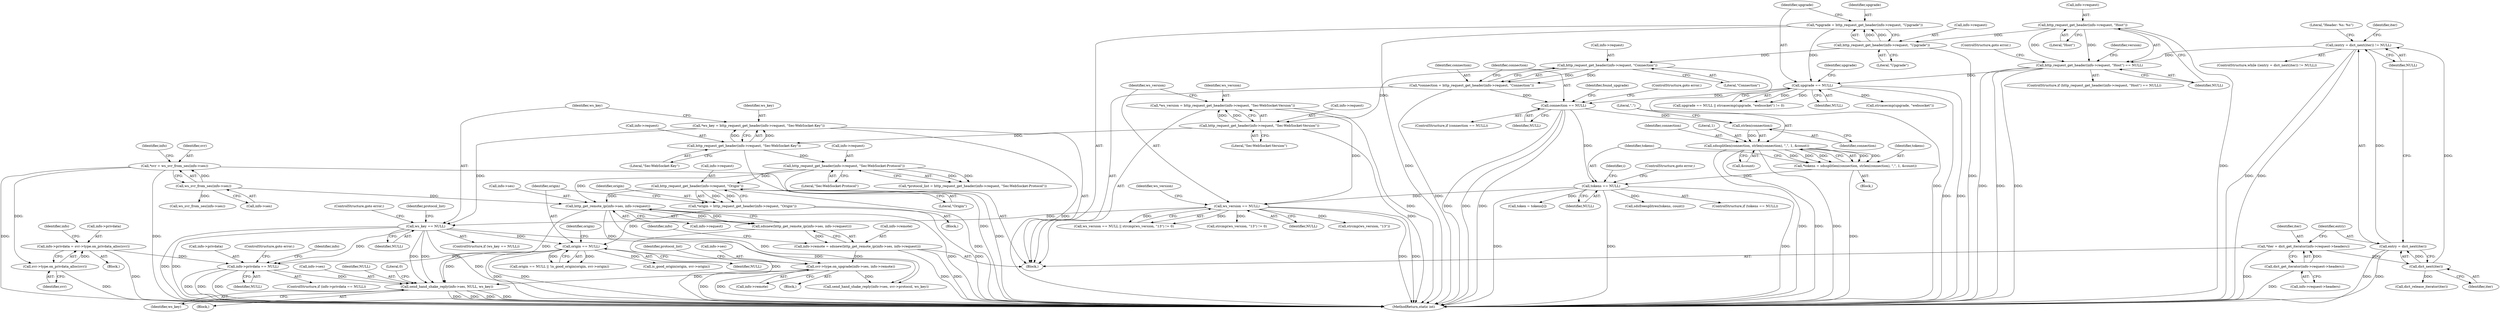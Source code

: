 digraph "1_viabtc_exchange_server_4a7c27bfe98f409623d4d857894d017ff0672cc9#diff-515c81af848352583bff286d6224875f_2@API" {
"1000459" [label="(Call,send_hand_shake_reply(info->ses, NULL, ws_key))"];
"1000439" [label="(Call,svr->type.on_upgrade(info->ses, info->remote))"];
"1000415" [label="(Call,http_get_remote_ip(info->ses, info->request))"];
"1000112" [label="(Call,ws_svr_from_ses(info->ses))"];
"1000368" [label="(Call,http_request_get_header(info->request, \"Origin\"))"];
"1000342" [label="(Call,http_request_get_header(info->request, \"Sec-WebSocket-Protocol\"))"];
"1000329" [label="(Call,http_request_get_header(info->request, \"Sec-WebSocket-Key\"))"];
"1000310" [label="(Call,http_request_get_header(info->request, \"Sec-WebSocket-Version\"))"];
"1000236" [label="(Call,http_request_get_header(info->request, \"Connection\"))"];
"1000217" [label="(Call,http_request_get_header(info->request, \"Upgrade\"))"];
"1000186" [label="(Call,http_request_get_header(info->request, \"Host\"))"];
"1000410" [label="(Call,info->remote = sdsnew(http_get_remote_ip(info->ses, info->request)))"];
"1000414" [label="(Call,sdsnew(http_get_remote_ip(info->ses, info->request)))"];
"1000375" [label="(Call,origin == NULL)"];
"1000366" [label="(Call,*origin = http_request_get_header(info->request, \"Origin\"))"];
"1000335" [label="(Call,ws_key == NULL)"];
"1000327" [label="(Call,*ws_key = http_request_get_header(info->request, \"Sec-WebSocket-Key\"))"];
"1000317" [label="(Call,ws_version == NULL)"];
"1000308" [label="(Call,*ws_version = http_request_get_header(info->request, \"Sec-WebSocket-Version\"))"];
"1000265" [label="(Call,tokens == NULL)"];
"1000254" [label="(Call,*tokens = sdssplitlen(connection, strlen(connection), \",\", 1, &count))"];
"1000256" [label="(Call,sdssplitlen(connection, strlen(connection), \",\", 1, &count))"];
"1000258" [label="(Call,strlen(connection))"];
"1000242" [label="(Call,connection == NULL)"];
"1000234" [label="(Call,*connection = http_request_get_header(info->request, \"Connection\"))"];
"1000224" [label="(Call,upgrade == NULL)"];
"1000215" [label="(Call,*upgrade = http_request_get_header(info->request, \"Upgrade\"))"];
"1000185" [label="(Call,http_request_get_header(info->request, \"Host\") == NULL)"];
"1000154" [label="(Call,(entry = dict_next(iter)) != NULL)"];
"1000155" [label="(Call,entry = dict_next(iter))"];
"1000157" [label="(Call,dict_next(iter))"];
"1000145" [label="(Call,*iter = dict_get_iterator(info->request->headers))"];
"1000147" [label="(Call,dict_get_iterator(info->request->headers))"];
"1000399" [label="(Call,info->privdata == NULL)"];
"1000392" [label="(Call,info->privdata = svr->type.on_privdata_alloc(svr))"];
"1000396" [label="(Call,svr->type.on_privdata_alloc(svr))"];
"1000110" [label="(Call,*svr = ws_svr_from_ses(info->ses))"];
"1000148" [label="(Call,info->request->headers)"];
"1000333" [label="(Literal,\"Sec-WebSocket-Key\")"];
"1000195" [label="(Identifier,version)"];
"1000217" [label="(Call,http_request_get_header(info->request, \"Upgrade\"))"];
"1000316" [label="(Call,ws_version == NULL || strcmp(ws_version, \"13\") != 0)"];
"1000185" [label="(Call,http_request_get_header(info->request, \"Host\") == NULL)"];
"1000440" [label="(Call,info->ses)"];
"1000369" [label="(Call,info->request)"];
"1000110" [label="(Call,*svr = ws_svr_from_ses(info->ses))"];
"1000155" [label="(Call,entry = dict_next(iter))"];
"1000320" [label="(Call,strcmp(ws_version, \"13\") != 0)"];
"1000328" [label="(Identifier,ws_key)"];
"1000346" [label="(Literal,\"Sec-WebSocket-Protocol\")"];
"1000218" [label="(Call,info->request)"];
"1000397" [label="(Identifier,svr)"];
"1000463" [label="(Identifier,NULL)"];
"1000317" [label="(Call,ws_version == NULL)"];
"1000259" [label="(Identifier,connection)"];
"1000377" [label="(Identifier,NULL)"];
"1000240" [label="(Literal,\"Connection\")"];
"1000186" [label="(Call,http_request_get_header(info->request, \"Host\"))"];
"1000374" [label="(Call,origin == NULL || !is_good_origin(origin, svr->origin))"];
"1000410" [label="(Call,info->remote = sdsnew(http_get_remote_ip(info->ses, info->request)))"];
"1000334" [label="(ControlStructure,if (ws_key == NULL))"];
"1000281" [label="(Call,token = tokens[i])"];
"1000272" [label="(Identifier,i)"];
"1000404" [label="(ControlStructure,goto error;)"];
"1000329" [label="(Call,http_request_get_header(info->request, \"Sec-WebSocket-Key\"))"];
"1000392" [label="(Call,info->privdata = svr->type.on_privdata_alloc(svr))"];
"1000407" [label="(Identifier,info)"];
"1000375" [label="(Call,origin == NULL)"];
"1000191" [label="(Identifier,NULL)"];
"1000147" [label="(Call,dict_get_iterator(info->request->headers))"];
"1000157" [label="(Call,dict_next(iter))"];
"1000300" [label="(Call,sdsfreesplitres(tokens, count))"];
"1000154" [label="(Call,(entry = dict_next(iter)) != NULL)"];
"1000464" [label="(Identifier,ws_key)"];
"1000458" [label="(Block,)"];
"1000368" [label="(Call,http_request_get_header(info->request, \"Origin\"))"];
"1000447" [label="(Identifier,protocol_list)"];
"1000336" [label="(Identifier,ws_key)"];
"1000190" [label="(Literal,\"Host\")"];
"1000254" [label="(Call,*tokens = sdssplitlen(connection, strlen(connection), \",\", 1, &count))"];
"1000321" [label="(Call,strcmp(ws_version, \"13\"))"];
"1000401" [label="(Identifier,info)"];
"1000466" [label="(Literal,0)"];
"1000236" [label="(Call,http_request_get_header(info->request, \"Connection\"))"];
"1000367" [label="(Identifier,origin)"];
"1000342" [label="(Call,http_request_get_header(info->request, \"Sec-WebSocket-Protocol\"))"];
"1000113" [label="(Call,info->ses)"];
"1000225" [label="(Identifier,upgrade)"];
"1000366" [label="(Call,*origin = http_request_get_header(info->request, \"Origin\"))"];
"1000162" [label="(Literal,\"Header: %s: %s\")"];
"1000187" [label="(Call,info->request)"];
"1000267" [label="(Identifier,NULL)"];
"1000337" [label="(Identifier,NULL)"];
"1000153" [label="(ControlStructure,while ((entry = dict_next(iter)) != NULL))"];
"1000250" [label="(Identifier,found_upgrade)"];
"1000221" [label="(Literal,\"Upgrade\")"];
"1000341" [label="(Identifier,protocol_list)"];
"1000146" [label="(Identifier,iter)"];
"1000255" [label="(Identifier,tokens)"];
"1000393" [label="(Call,info->privdata)"];
"1000400" [label="(Call,info->privdata)"];
"1000376" [label="(Identifier,origin)"];
"1000102" [label="(Block,)"];
"1000415" [label="(Call,http_get_remote_ip(info->ses, info->request))"];
"1000314" [label="(Literal,\"Sec-WebSocket-Version\")"];
"1000479" [label="(MethodReturn,static int)"];
"1000268" [label="(ControlStructure,goto error;)"];
"1000379" [label="(Call,is_good_origin(origin, svr->origin))"];
"1000372" [label="(Literal,\"Origin\")"];
"1000443" [label="(Call,info->remote)"];
"1000414" [label="(Call,sdsnew(http_get_remote_ip(info->ses, info->request)))"];
"1000234" [label="(Call,*connection = http_request_get_header(info->request, \"Connection\"))"];
"1000416" [label="(Call,info->ses)"];
"1000119" [label="(Identifier,info)"];
"1000330" [label="(Call,info->request)"];
"1000327" [label="(Call,*ws_key = http_request_get_header(info->request, \"Sec-WebSocket-Key\"))"];
"1000322" [label="(Identifier,ws_version)"];
"1000226" [label="(Identifier,NULL)"];
"1000237" [label="(Call,info->request)"];
"1000159" [label="(Identifier,NULL)"];
"1000192" [label="(ControlStructure,goto error;)"];
"1000241" [label="(ControlStructure,if (connection == NULL))"];
"1000257" [label="(Identifier,connection)"];
"1000265" [label="(Call,tokens == NULL)"];
"1000411" [label="(Call,info->remote)"];
"1000235" [label="(Identifier,connection)"];
"1000145" [label="(Call,*iter = dict_get_iterator(info->request->headers))"];
"1000262" [label="(Call,&count)"];
"1000244" [label="(Identifier,NULL)"];
"1000243" [label="(Identifier,connection)"];
"1000335" [label="(Call,ws_key == NULL)"];
"1000439" [label="(Call,svr->type.on_upgrade(info->ses, info->remote))"];
"1000449" [label="(Call,send_hand_shake_reply(info->ses, svr->protocol, ws_key))"];
"1000424" [label="(Identifier,info)"];
"1000173" [label="(Call,dict_release_iterator(iter))"];
"1000215" [label="(Call,*upgrade = http_request_get_header(info->request, \"Upgrade\"))"];
"1000319" [label="(Identifier,NULL)"];
"1000343" [label="(Call,info->request)"];
"1000338" [label="(ControlStructure,goto error;)"];
"1000158" [label="(Identifier,iter)"];
"1000469" [label="(Call,ws_svr_from_ses(info->ses))"];
"1000391" [label="(Block,)"];
"1000403" [label="(Identifier,NULL)"];
"1000459" [label="(Call,send_hand_shake_reply(info->ses, NULL, ws_key))"];
"1000399" [label="(Call,info->privdata == NULL)"];
"1000260" [label="(Literal,\",\")"];
"1000228" [label="(Call,strcasecmp(upgrade, \"websocket\"))"];
"1000438" [label="(Block,)"];
"1000309" [label="(Identifier,ws_version)"];
"1000245" [label="(ControlStructure,goto error;)"];
"1000261" [label="(Literal,1)"];
"1000112" [label="(Call,ws_svr_from_ses(info->ses))"];
"1000340" [label="(Call,*protocol_list = http_request_get_header(info->request, \"Sec-WebSocket-Protocol\"))"];
"1000380" [label="(Identifier,origin)"];
"1000318" [label="(Identifier,ws_version)"];
"1000256" [label="(Call,sdssplitlen(connection, strlen(connection), \",\", 1, &count))"];
"1000229" [label="(Identifier,upgrade)"];
"1000216" [label="(Identifier,upgrade)"];
"1000224" [label="(Call,upgrade == NULL)"];
"1000364" [label="(Block,)"];
"1000174" [label="(Identifier,iter)"];
"1000398" [label="(ControlStructure,if (info->privdata == NULL))"];
"1000311" [label="(Call,info->request)"];
"1000419" [label="(Call,info->request)"];
"1000308" [label="(Call,*ws_version = http_request_get_header(info->request, \"Sec-WebSocket-Version\"))"];
"1000242" [label="(Call,connection == NULL)"];
"1000264" [label="(ControlStructure,if (tokens == NULL))"];
"1000396" [label="(Call,svr->type.on_privdata_alloc(svr))"];
"1000258" [label="(Call,strlen(connection))"];
"1000460" [label="(Call,info->ses)"];
"1000310" [label="(Call,http_request_get_header(info->request, \"Sec-WebSocket-Version\"))"];
"1000156" [label="(Identifier,entry)"];
"1000247" [label="(Block,)"];
"1000266" [label="(Identifier,tokens)"];
"1000184" [label="(ControlStructure,if (http_request_get_header(info->request, \"Host\") == NULL))"];
"1000223" [label="(Call,upgrade == NULL || strcasecmp(upgrade, \"websocket\") != 0)"];
"1000111" [label="(Identifier,svr)"];
"1000459" -> "1000458"  [label="AST: "];
"1000459" -> "1000464"  [label="CFG: "];
"1000460" -> "1000459"  [label="AST: "];
"1000463" -> "1000459"  [label="AST: "];
"1000464" -> "1000459"  [label="AST: "];
"1000466" -> "1000459"  [label="CFG: "];
"1000459" -> "1000479"  [label="DDG: "];
"1000459" -> "1000479"  [label="DDG: "];
"1000459" -> "1000479"  [label="DDG: "];
"1000459" -> "1000479"  [label="DDG: "];
"1000439" -> "1000459"  [label="DDG: "];
"1000415" -> "1000459"  [label="DDG: "];
"1000375" -> "1000459"  [label="DDG: "];
"1000399" -> "1000459"  [label="DDG: "];
"1000335" -> "1000459"  [label="DDG: "];
"1000335" -> "1000459"  [label="DDG: "];
"1000439" -> "1000438"  [label="AST: "];
"1000439" -> "1000443"  [label="CFG: "];
"1000440" -> "1000439"  [label="AST: "];
"1000443" -> "1000439"  [label="AST: "];
"1000447" -> "1000439"  [label="CFG: "];
"1000439" -> "1000479"  [label="DDG: "];
"1000439" -> "1000479"  [label="DDG: "];
"1000415" -> "1000439"  [label="DDG: "];
"1000410" -> "1000439"  [label="DDG: "];
"1000439" -> "1000449"  [label="DDG: "];
"1000415" -> "1000414"  [label="AST: "];
"1000415" -> "1000419"  [label="CFG: "];
"1000416" -> "1000415"  [label="AST: "];
"1000419" -> "1000415"  [label="AST: "];
"1000414" -> "1000415"  [label="CFG: "];
"1000415" -> "1000479"  [label="DDG: "];
"1000415" -> "1000414"  [label="DDG: "];
"1000415" -> "1000414"  [label="DDG: "];
"1000112" -> "1000415"  [label="DDG: "];
"1000368" -> "1000415"  [label="DDG: "];
"1000342" -> "1000415"  [label="DDG: "];
"1000415" -> "1000449"  [label="DDG: "];
"1000112" -> "1000110"  [label="AST: "];
"1000112" -> "1000113"  [label="CFG: "];
"1000113" -> "1000112"  [label="AST: "];
"1000110" -> "1000112"  [label="CFG: "];
"1000112" -> "1000110"  [label="DDG: "];
"1000112" -> "1000469"  [label="DDG: "];
"1000368" -> "1000366"  [label="AST: "];
"1000368" -> "1000372"  [label="CFG: "];
"1000369" -> "1000368"  [label="AST: "];
"1000372" -> "1000368"  [label="AST: "];
"1000366" -> "1000368"  [label="CFG: "];
"1000368" -> "1000479"  [label="DDG: "];
"1000368" -> "1000366"  [label="DDG: "];
"1000368" -> "1000366"  [label="DDG: "];
"1000342" -> "1000368"  [label="DDG: "];
"1000342" -> "1000340"  [label="AST: "];
"1000342" -> "1000346"  [label="CFG: "];
"1000343" -> "1000342"  [label="AST: "];
"1000346" -> "1000342"  [label="AST: "];
"1000340" -> "1000342"  [label="CFG: "];
"1000342" -> "1000479"  [label="DDG: "];
"1000342" -> "1000340"  [label="DDG: "];
"1000342" -> "1000340"  [label="DDG: "];
"1000329" -> "1000342"  [label="DDG: "];
"1000329" -> "1000327"  [label="AST: "];
"1000329" -> "1000333"  [label="CFG: "];
"1000330" -> "1000329"  [label="AST: "];
"1000333" -> "1000329"  [label="AST: "];
"1000327" -> "1000329"  [label="CFG: "];
"1000329" -> "1000479"  [label="DDG: "];
"1000329" -> "1000327"  [label="DDG: "];
"1000329" -> "1000327"  [label="DDG: "];
"1000310" -> "1000329"  [label="DDG: "];
"1000310" -> "1000308"  [label="AST: "];
"1000310" -> "1000314"  [label="CFG: "];
"1000311" -> "1000310"  [label="AST: "];
"1000314" -> "1000310"  [label="AST: "];
"1000308" -> "1000310"  [label="CFG: "];
"1000310" -> "1000479"  [label="DDG: "];
"1000310" -> "1000308"  [label="DDG: "];
"1000310" -> "1000308"  [label="DDG: "];
"1000236" -> "1000310"  [label="DDG: "];
"1000236" -> "1000234"  [label="AST: "];
"1000236" -> "1000240"  [label="CFG: "];
"1000237" -> "1000236"  [label="AST: "];
"1000240" -> "1000236"  [label="AST: "];
"1000234" -> "1000236"  [label="CFG: "];
"1000236" -> "1000479"  [label="DDG: "];
"1000236" -> "1000234"  [label="DDG: "];
"1000236" -> "1000234"  [label="DDG: "];
"1000217" -> "1000236"  [label="DDG: "];
"1000217" -> "1000215"  [label="AST: "];
"1000217" -> "1000221"  [label="CFG: "];
"1000218" -> "1000217"  [label="AST: "];
"1000221" -> "1000217"  [label="AST: "];
"1000215" -> "1000217"  [label="CFG: "];
"1000217" -> "1000479"  [label="DDG: "];
"1000217" -> "1000215"  [label="DDG: "];
"1000217" -> "1000215"  [label="DDG: "];
"1000186" -> "1000217"  [label="DDG: "];
"1000186" -> "1000185"  [label="AST: "];
"1000186" -> "1000190"  [label="CFG: "];
"1000187" -> "1000186"  [label="AST: "];
"1000190" -> "1000186"  [label="AST: "];
"1000191" -> "1000186"  [label="CFG: "];
"1000186" -> "1000479"  [label="DDG: "];
"1000186" -> "1000185"  [label="DDG: "];
"1000186" -> "1000185"  [label="DDG: "];
"1000410" -> "1000102"  [label="AST: "];
"1000410" -> "1000414"  [label="CFG: "];
"1000411" -> "1000410"  [label="AST: "];
"1000414" -> "1000410"  [label="AST: "];
"1000424" -> "1000410"  [label="CFG: "];
"1000410" -> "1000479"  [label="DDG: "];
"1000410" -> "1000479"  [label="DDG: "];
"1000414" -> "1000410"  [label="DDG: "];
"1000414" -> "1000479"  [label="DDG: "];
"1000375" -> "1000374"  [label="AST: "];
"1000375" -> "1000377"  [label="CFG: "];
"1000376" -> "1000375"  [label="AST: "];
"1000377" -> "1000375"  [label="AST: "];
"1000380" -> "1000375"  [label="CFG: "];
"1000374" -> "1000375"  [label="CFG: "];
"1000375" -> "1000479"  [label="DDG: "];
"1000375" -> "1000479"  [label="DDG: "];
"1000375" -> "1000374"  [label="DDG: "];
"1000375" -> "1000374"  [label="DDG: "];
"1000366" -> "1000375"  [label="DDG: "];
"1000335" -> "1000375"  [label="DDG: "];
"1000375" -> "1000379"  [label="DDG: "];
"1000375" -> "1000399"  [label="DDG: "];
"1000366" -> "1000364"  [label="AST: "];
"1000367" -> "1000366"  [label="AST: "];
"1000376" -> "1000366"  [label="CFG: "];
"1000366" -> "1000479"  [label="DDG: "];
"1000335" -> "1000334"  [label="AST: "];
"1000335" -> "1000337"  [label="CFG: "];
"1000336" -> "1000335"  [label="AST: "];
"1000337" -> "1000335"  [label="AST: "];
"1000338" -> "1000335"  [label="CFG: "];
"1000341" -> "1000335"  [label="CFG: "];
"1000335" -> "1000479"  [label="DDG: "];
"1000335" -> "1000479"  [label="DDG: "];
"1000335" -> "1000479"  [label="DDG: "];
"1000327" -> "1000335"  [label="DDG: "];
"1000317" -> "1000335"  [label="DDG: "];
"1000335" -> "1000399"  [label="DDG: "];
"1000335" -> "1000449"  [label="DDG: "];
"1000327" -> "1000102"  [label="AST: "];
"1000328" -> "1000327"  [label="AST: "];
"1000336" -> "1000327"  [label="CFG: "];
"1000327" -> "1000479"  [label="DDG: "];
"1000317" -> "1000316"  [label="AST: "];
"1000317" -> "1000319"  [label="CFG: "];
"1000318" -> "1000317"  [label="AST: "];
"1000319" -> "1000317"  [label="AST: "];
"1000322" -> "1000317"  [label="CFG: "];
"1000316" -> "1000317"  [label="CFG: "];
"1000317" -> "1000479"  [label="DDG: "];
"1000317" -> "1000479"  [label="DDG: "];
"1000317" -> "1000316"  [label="DDG: "];
"1000317" -> "1000316"  [label="DDG: "];
"1000308" -> "1000317"  [label="DDG: "];
"1000265" -> "1000317"  [label="DDG: "];
"1000317" -> "1000320"  [label="DDG: "];
"1000317" -> "1000321"  [label="DDG: "];
"1000308" -> "1000102"  [label="AST: "];
"1000309" -> "1000308"  [label="AST: "];
"1000318" -> "1000308"  [label="CFG: "];
"1000308" -> "1000479"  [label="DDG: "];
"1000265" -> "1000264"  [label="AST: "];
"1000265" -> "1000267"  [label="CFG: "];
"1000266" -> "1000265"  [label="AST: "];
"1000267" -> "1000265"  [label="AST: "];
"1000268" -> "1000265"  [label="CFG: "];
"1000272" -> "1000265"  [label="CFG: "];
"1000265" -> "1000479"  [label="DDG: "];
"1000265" -> "1000479"  [label="DDG: "];
"1000265" -> "1000479"  [label="DDG: "];
"1000254" -> "1000265"  [label="DDG: "];
"1000242" -> "1000265"  [label="DDG: "];
"1000265" -> "1000281"  [label="DDG: "];
"1000265" -> "1000300"  [label="DDG: "];
"1000254" -> "1000247"  [label="AST: "];
"1000254" -> "1000256"  [label="CFG: "];
"1000255" -> "1000254"  [label="AST: "];
"1000256" -> "1000254"  [label="AST: "];
"1000266" -> "1000254"  [label="CFG: "];
"1000254" -> "1000479"  [label="DDG: "];
"1000256" -> "1000254"  [label="DDG: "];
"1000256" -> "1000254"  [label="DDG: "];
"1000256" -> "1000254"  [label="DDG: "];
"1000256" -> "1000254"  [label="DDG: "];
"1000256" -> "1000254"  [label="DDG: "];
"1000256" -> "1000262"  [label="CFG: "];
"1000257" -> "1000256"  [label="AST: "];
"1000258" -> "1000256"  [label="AST: "];
"1000260" -> "1000256"  [label="AST: "];
"1000261" -> "1000256"  [label="AST: "];
"1000262" -> "1000256"  [label="AST: "];
"1000256" -> "1000479"  [label="DDG: "];
"1000256" -> "1000479"  [label="DDG: "];
"1000256" -> "1000479"  [label="DDG: "];
"1000258" -> "1000256"  [label="DDG: "];
"1000258" -> "1000259"  [label="CFG: "];
"1000259" -> "1000258"  [label="AST: "];
"1000260" -> "1000258"  [label="CFG: "];
"1000242" -> "1000258"  [label="DDG: "];
"1000242" -> "1000241"  [label="AST: "];
"1000242" -> "1000244"  [label="CFG: "];
"1000243" -> "1000242"  [label="AST: "];
"1000244" -> "1000242"  [label="AST: "];
"1000245" -> "1000242"  [label="CFG: "];
"1000250" -> "1000242"  [label="CFG: "];
"1000242" -> "1000479"  [label="DDG: "];
"1000242" -> "1000479"  [label="DDG: "];
"1000242" -> "1000479"  [label="DDG: "];
"1000234" -> "1000242"  [label="DDG: "];
"1000224" -> "1000242"  [label="DDG: "];
"1000234" -> "1000102"  [label="AST: "];
"1000235" -> "1000234"  [label="AST: "];
"1000243" -> "1000234"  [label="CFG: "];
"1000234" -> "1000479"  [label="DDG: "];
"1000224" -> "1000223"  [label="AST: "];
"1000224" -> "1000226"  [label="CFG: "];
"1000225" -> "1000224"  [label="AST: "];
"1000226" -> "1000224"  [label="AST: "];
"1000229" -> "1000224"  [label="CFG: "];
"1000223" -> "1000224"  [label="CFG: "];
"1000224" -> "1000479"  [label="DDG: "];
"1000224" -> "1000479"  [label="DDG: "];
"1000224" -> "1000223"  [label="DDG: "];
"1000224" -> "1000223"  [label="DDG: "];
"1000215" -> "1000224"  [label="DDG: "];
"1000185" -> "1000224"  [label="DDG: "];
"1000224" -> "1000228"  [label="DDG: "];
"1000215" -> "1000102"  [label="AST: "];
"1000216" -> "1000215"  [label="AST: "];
"1000225" -> "1000215"  [label="CFG: "];
"1000215" -> "1000479"  [label="DDG: "];
"1000185" -> "1000184"  [label="AST: "];
"1000185" -> "1000191"  [label="CFG: "];
"1000191" -> "1000185"  [label="AST: "];
"1000192" -> "1000185"  [label="CFG: "];
"1000195" -> "1000185"  [label="CFG: "];
"1000185" -> "1000479"  [label="DDG: "];
"1000185" -> "1000479"  [label="DDG: "];
"1000185" -> "1000479"  [label="DDG: "];
"1000154" -> "1000185"  [label="DDG: "];
"1000154" -> "1000153"  [label="AST: "];
"1000154" -> "1000159"  [label="CFG: "];
"1000155" -> "1000154"  [label="AST: "];
"1000159" -> "1000154"  [label="AST: "];
"1000162" -> "1000154"  [label="CFG: "];
"1000174" -> "1000154"  [label="CFG: "];
"1000154" -> "1000479"  [label="DDG: "];
"1000154" -> "1000479"  [label="DDG: "];
"1000155" -> "1000154"  [label="DDG: "];
"1000157" -> "1000154"  [label="DDG: "];
"1000155" -> "1000157"  [label="CFG: "];
"1000156" -> "1000155"  [label="AST: "];
"1000157" -> "1000155"  [label="AST: "];
"1000159" -> "1000155"  [label="CFG: "];
"1000155" -> "1000479"  [label="DDG: "];
"1000155" -> "1000479"  [label="DDG: "];
"1000157" -> "1000155"  [label="DDG: "];
"1000157" -> "1000158"  [label="CFG: "];
"1000158" -> "1000157"  [label="AST: "];
"1000145" -> "1000157"  [label="DDG: "];
"1000157" -> "1000173"  [label="DDG: "];
"1000145" -> "1000102"  [label="AST: "];
"1000145" -> "1000147"  [label="CFG: "];
"1000146" -> "1000145"  [label="AST: "];
"1000147" -> "1000145"  [label="AST: "];
"1000156" -> "1000145"  [label="CFG: "];
"1000145" -> "1000479"  [label="DDG: "];
"1000147" -> "1000145"  [label="DDG: "];
"1000147" -> "1000148"  [label="CFG: "];
"1000148" -> "1000147"  [label="AST: "];
"1000147" -> "1000479"  [label="DDG: "];
"1000399" -> "1000398"  [label="AST: "];
"1000399" -> "1000403"  [label="CFG: "];
"1000400" -> "1000399"  [label="AST: "];
"1000403" -> "1000399"  [label="AST: "];
"1000404" -> "1000399"  [label="CFG: "];
"1000407" -> "1000399"  [label="CFG: "];
"1000399" -> "1000479"  [label="DDG: "];
"1000399" -> "1000479"  [label="DDG: "];
"1000399" -> "1000479"  [label="DDG: "];
"1000392" -> "1000399"  [label="DDG: "];
"1000392" -> "1000391"  [label="AST: "];
"1000392" -> "1000396"  [label="CFG: "];
"1000393" -> "1000392"  [label="AST: "];
"1000396" -> "1000392"  [label="AST: "];
"1000401" -> "1000392"  [label="CFG: "];
"1000392" -> "1000479"  [label="DDG: "];
"1000396" -> "1000392"  [label="DDG: "];
"1000396" -> "1000397"  [label="CFG: "];
"1000397" -> "1000396"  [label="AST: "];
"1000396" -> "1000479"  [label="DDG: "];
"1000110" -> "1000396"  [label="DDG: "];
"1000110" -> "1000102"  [label="AST: "];
"1000111" -> "1000110"  [label="AST: "];
"1000119" -> "1000110"  [label="CFG: "];
"1000110" -> "1000479"  [label="DDG: "];
"1000110" -> "1000479"  [label="DDG: "];
}
